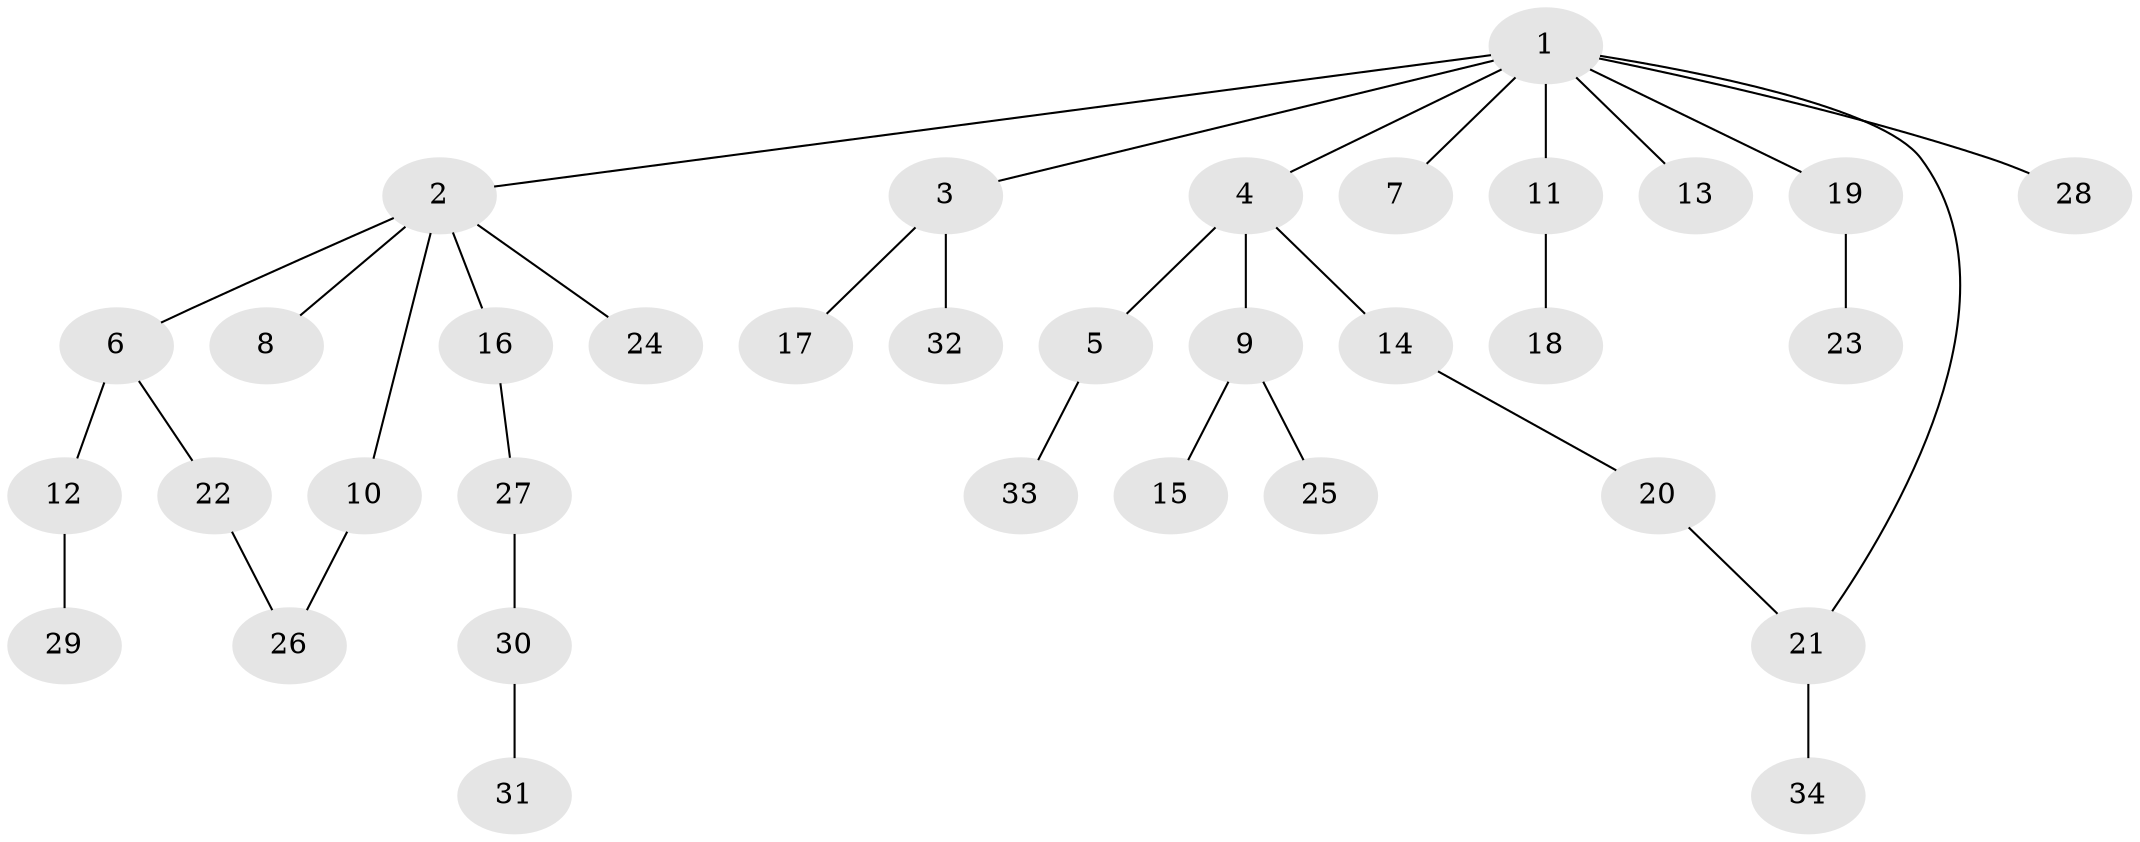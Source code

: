 // original degree distribution, {8: 0.017857142857142856, 5: 0.026785714285714284, 6: 0.008928571428571428, 3: 0.14285714285714285, 2: 0.24107142857142858, 4: 0.05357142857142857, 1: 0.5, 7: 0.008928571428571428}
// Generated by graph-tools (version 1.1) at 2025/48/03/04/25 22:48:48]
// undirected, 34 vertices, 35 edges
graph export_dot {
  node [color=gray90,style=filled];
  1;
  2;
  3;
  4;
  5;
  6;
  7;
  8;
  9;
  10;
  11;
  12;
  13;
  14;
  15;
  16;
  17;
  18;
  19;
  20;
  21;
  22;
  23;
  24;
  25;
  26;
  27;
  28;
  29;
  30;
  31;
  32;
  33;
  34;
  1 -- 2 [weight=1.0];
  1 -- 3 [weight=1.0];
  1 -- 4 [weight=1.0];
  1 -- 7 [weight=1.0];
  1 -- 11 [weight=1.0];
  1 -- 13 [weight=1.0];
  1 -- 19 [weight=1.0];
  1 -- 21 [weight=1.0];
  1 -- 28 [weight=1.0];
  2 -- 6 [weight=1.0];
  2 -- 8 [weight=1.0];
  2 -- 10 [weight=1.0];
  2 -- 16 [weight=1.0];
  2 -- 24 [weight=1.0];
  3 -- 17 [weight=1.0];
  3 -- 32 [weight=1.0];
  4 -- 5 [weight=1.0];
  4 -- 9 [weight=1.0];
  4 -- 14 [weight=1.0];
  5 -- 33 [weight=1.0];
  6 -- 12 [weight=1.0];
  6 -- 22 [weight=1.0];
  9 -- 15 [weight=1.0];
  9 -- 25 [weight=2.0];
  10 -- 26 [weight=1.0];
  11 -- 18 [weight=4.0];
  12 -- 29 [weight=1.0];
  14 -- 20 [weight=1.0];
  16 -- 27 [weight=1.0];
  19 -- 23 [weight=1.0];
  20 -- 21 [weight=1.0];
  21 -- 34 [weight=1.0];
  22 -- 26 [weight=1.0];
  27 -- 30 [weight=1.0];
  30 -- 31 [weight=1.0];
}
